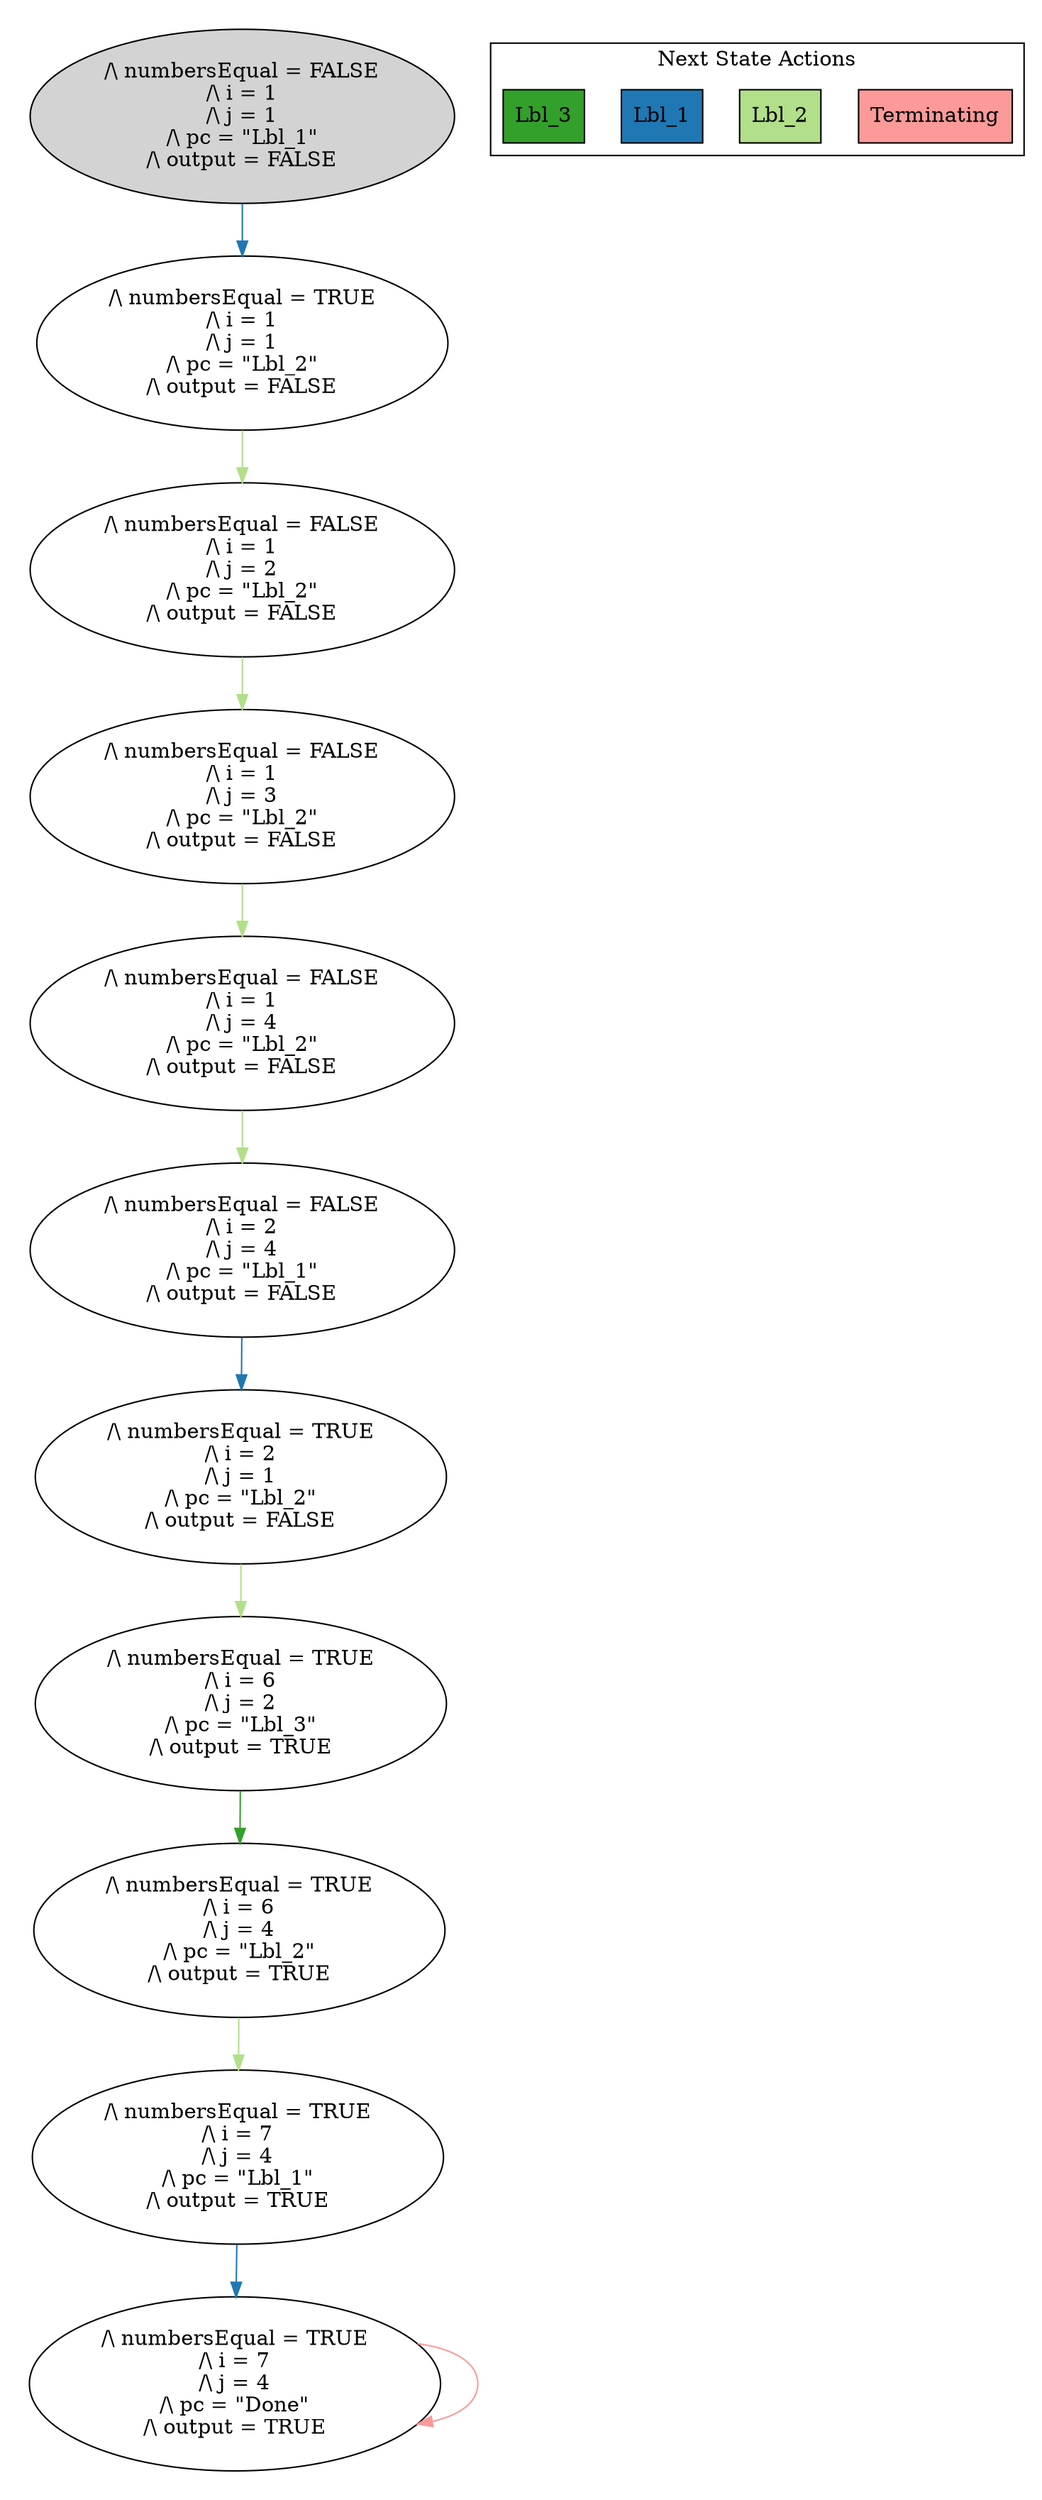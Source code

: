 strict digraph DiskGraph {
edge [colorscheme="paired12"]
nodesep=0.35;
subgraph cluster_graph {
color="white";
5785314783467689246 [label="/\\ numbersEqual = FALSE\n/\\ i = 1\n/\\ j = 1\n/\\ pc = \"Lbl_1\"\n/\\ output = FALSE",style = filled]
5785314783467689246 -> 3376574058202862285 [label="",color="2",fontcolor="2"];
3376574058202862285 [label="/\\ numbersEqual = TRUE\n/\\ i = 1\n/\\ j = 1\n/\\ pc = \"Lbl_2\"\n/\\ output = FALSE"];
3376574058202862285 -> -6513591696362772989 [label="",color="3",fontcolor="3"];
-6513591696362772989 [label="/\\ numbersEqual = FALSE\n/\\ i = 1\n/\\ j = 2\n/\\ pc = \"Lbl_2\"\n/\\ output = FALSE"];
-6513591696362772989 -> -2479955499146201900 [label="",color="3",fontcolor="3"];
-2479955499146201900 [label="/\\ numbersEqual = FALSE\n/\\ i = 1\n/\\ j = 3\n/\\ pc = \"Lbl_2\"\n/\\ output = FALSE"];
-2479955499146201900 -> 6158327412162054544 [label="",color="3",fontcolor="3"];
6158327412162054544 [label="/\\ numbersEqual = FALSE\n/\\ i = 1\n/\\ j = 4\n/\\ pc = \"Lbl_2\"\n/\\ output = FALSE"];
6158327412162054544 -> 575311933485262071 [label="",color="3",fontcolor="3"];
575311933485262071 [label="/\\ numbersEqual = FALSE\n/\\ i = 2\n/\\ j = 4\n/\\ pc = \"Lbl_1\"\n/\\ output = FALSE"];
575311933485262071 -> 112923210950589390 [label="",color="2",fontcolor="2"];
112923210950589390 [label="/\\ numbersEqual = TRUE\n/\\ i = 2\n/\\ j = 1\n/\\ pc = \"Lbl_2\"\n/\\ output = FALSE"];
112923210950589390 -> 6650543157388240659 [label="",color="3",fontcolor="3"];
6650543157388240659 [label="/\\ numbersEqual = TRUE\n/\\ i = 6\n/\\ j = 2\n/\\ pc = \"Lbl_3\"\n/\\ output = TRUE"];
6650543157388240659 -> 2855596653722651523 [label="",color="4",fontcolor="4"];
2855596653722651523 [label="/\\ numbersEqual = TRUE\n/\\ i = 6\n/\\ j = 4\n/\\ pc = \"Lbl_2\"\n/\\ output = TRUE"];
2855596653722651523 -> -2242146101746980807 [label="",color="3",fontcolor="3"];
-2242146101746980807 [label="/\\ numbersEqual = TRUE\n/\\ i = 7\n/\\ j = 4\n/\\ pc = \"Lbl_1\"\n/\\ output = TRUE"];
-2242146101746980807 -> -1561590002389293027 [label="",color="2",fontcolor="2"];
-1561590002389293027 [label="/\\ numbersEqual = TRUE\n/\\ i = 7\n/\\ j = 4\n/\\ pc = \"Done\"\n/\\ output = TRUE"];
-1561590002389293027 -> -1561590002389293027 [label="",color="5",fontcolor="5"];
{rank = same; 5785314783467689246;}
{rank = same; 3376574058202862285;}
{rank = same; -6513591696362772989;}
{rank = same; -2479955499146201900;}
{rank = same; 6158327412162054544;}
{rank = same; 575311933485262071;}
{rank = same; 112923210950589390;}
{rank = same; 6650543157388240659;}
{rank = same; 2855596653722651523;}
{rank = same; -2242146101746980807;}
{rank = same; -1561590002389293027;}
}
subgraph cluster_legend {graph[style=bold];label = "Next State Actions" style="solid"
node [ labeljust="l",colorscheme="paired12",style=filled,shape=record ]
Terminating [label="Terminating",fillcolor=5]
Lbl_2 [label="Lbl_2",fillcolor=3]
Lbl_1 [label="Lbl_1",fillcolor=2]
Lbl_3 [label="Lbl_3",fillcolor=4]
}}
